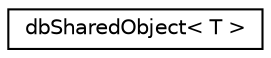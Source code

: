 digraph "Graphical Class Hierarchy"
{
 // INTERACTIVE_SVG=YES
 // LATEX_PDF_SIZE
  edge [fontname="Helvetica",fontsize="10",labelfontname="Helvetica",labelfontsize="10"];
  node [fontname="Helvetica",fontsize="10",shape=record];
  rankdir="LR";
  Node0 [label="dbSharedObject\< T \>",height=0.2,width=0.4,color="black", fillcolor="white", style="filled",URL="$classdbSharedObject.html",tooltip=" "];
}
